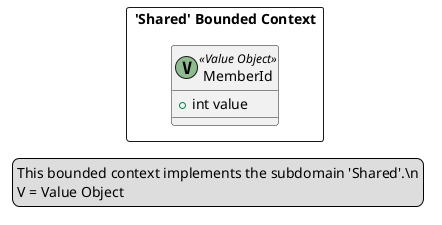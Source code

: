 @startuml
skinparam componentStyle uml2

package "'Shared' Bounded Context" <<Rectangle>> {

    ' ========== VALUE OBJECT ==========
    class MemberId <<(V,DarkSeaGreen) Value Object>> {
        + int value
    }
}

legend left
  This bounded context implements the subdomain 'Shared'.\n
  V = Value Object
end legend
@enduml
